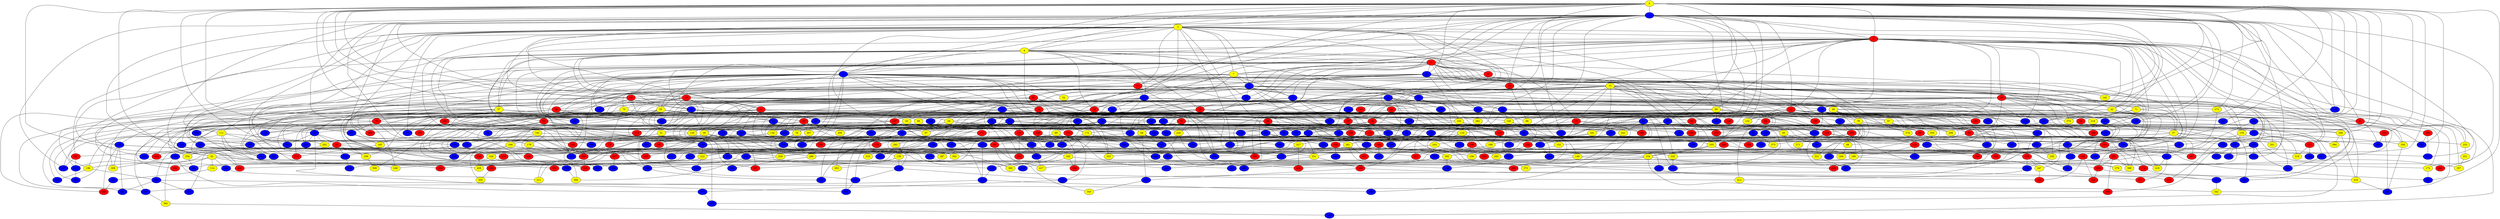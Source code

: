 graph {
0 [style = filled fillcolor = yellow];
1 [style = filled fillcolor = blue];
2 [style = filled fillcolor = yellow];
3 [style = filled fillcolor = red];
4 [style = filled fillcolor = yellow];
5 [style = filled fillcolor = red];
6 [style = filled fillcolor = blue];
7 [style = filled fillcolor = yellow];
8 [style = filled fillcolor = blue];
9 [style = filled fillcolor = blue];
10 [style = filled fillcolor = red];
11 [style = filled fillcolor = red];
12 [style = filled fillcolor = blue];
13 [style = filled fillcolor = red];
14 [style = filled fillcolor = blue];
15 [style = filled fillcolor = yellow];
16 [style = filled fillcolor = red];
17 [style = filled fillcolor = red];
18 [style = filled fillcolor = blue];
19 [style = filled fillcolor = blue];
20 [style = filled fillcolor = blue];
21 [style = filled fillcolor = red];
22 [style = filled fillcolor = blue];
23 [style = filled fillcolor = blue];
24 [style = filled fillcolor = blue];
25 [style = filled fillcolor = red];
26 [style = filled fillcolor = yellow];
27 [style = filled fillcolor = blue];
28 [style = filled fillcolor = yellow];
29 [style = filled fillcolor = red];
30 [style = filled fillcolor = blue];
31 [style = filled fillcolor = red];
32 [style = filled fillcolor = blue];
33 [style = filled fillcolor = yellow];
34 [style = filled fillcolor = blue];
35 [style = filled fillcolor = red];
36 [style = filled fillcolor = red];
37 [style = filled fillcolor = yellow];
38 [style = filled fillcolor = blue];
39 [style = filled fillcolor = yellow];
40 [style = filled fillcolor = red];
41 [style = filled fillcolor = blue];
42 [style = filled fillcolor = blue];
43 [style = filled fillcolor = yellow];
44 [style = filled fillcolor = blue];
45 [style = filled fillcolor = blue];
46 [style = filled fillcolor = yellow];
47 [style = filled fillcolor = blue];
48 [style = filled fillcolor = blue];
49 [style = filled fillcolor = red];
50 [style = filled fillcolor = blue];
51 [style = filled fillcolor = yellow];
52 [style = filled fillcolor = yellow];
53 [style = filled fillcolor = blue];
54 [style = filled fillcolor = blue];
55 [style = filled fillcolor = red];
56 [style = filled fillcolor = red];
57 [style = filled fillcolor = yellow];
58 [style = filled fillcolor = yellow];
59 [style = filled fillcolor = blue];
60 [style = filled fillcolor = red];
61 [style = filled fillcolor = red];
62 [style = filled fillcolor = blue];
63 [style = filled fillcolor = blue];
64 [style = filled fillcolor = yellow];
65 [style = filled fillcolor = red];
66 [style = filled fillcolor = red];
67 [style = filled fillcolor = yellow];
68 [style = filled fillcolor = yellow];
69 [style = filled fillcolor = red];
70 [style = filled fillcolor = yellow];
71 [style = filled fillcolor = yellow];
72 [style = filled fillcolor = red];
73 [style = filled fillcolor = red];
74 [style = filled fillcolor = blue];
75 [style = filled fillcolor = red];
76 [style = filled fillcolor = yellow];
77 [style = filled fillcolor = blue];
78 [style = filled fillcolor = yellow];
79 [style = filled fillcolor = red];
80 [style = filled fillcolor = yellow];
81 [style = filled fillcolor = red];
82 [style = filled fillcolor = red];
83 [style = filled fillcolor = red];
84 [style = filled fillcolor = red];
85 [style = filled fillcolor = red];
86 [style = filled fillcolor = yellow];
87 [style = filled fillcolor = blue];
88 [style = filled fillcolor = red];
89 [style = filled fillcolor = yellow];
90 [style = filled fillcolor = blue];
91 [style = filled fillcolor = blue];
92 [style = filled fillcolor = yellow];
93 [style = filled fillcolor = blue];
94 [style = filled fillcolor = blue];
95 [style = filled fillcolor = yellow];
96 [style = filled fillcolor = blue];
97 [style = filled fillcolor = yellow];
98 [style = filled fillcolor = blue];
99 [style = filled fillcolor = blue];
100 [style = filled fillcolor = blue];
101 [style = filled fillcolor = blue];
102 [style = filled fillcolor = yellow];
103 [style = filled fillcolor = red];
104 [style = filled fillcolor = blue];
105 [style = filled fillcolor = yellow];
106 [style = filled fillcolor = blue];
107 [style = filled fillcolor = red];
108 [style = filled fillcolor = red];
109 [style = filled fillcolor = blue];
110 [style = filled fillcolor = yellow];
111 [style = filled fillcolor = yellow];
112 [style = filled fillcolor = red];
113 [style = filled fillcolor = red];
114 [style = filled fillcolor = yellow];
115 [style = filled fillcolor = blue];
116 [style = filled fillcolor = red];
117 [style = filled fillcolor = blue];
118 [style = filled fillcolor = blue];
119 [style = filled fillcolor = blue];
120 [style = filled fillcolor = yellow];
121 [style = filled fillcolor = blue];
122 [style = filled fillcolor = red];
123 [style = filled fillcolor = blue];
124 [style = filled fillcolor = red];
125 [style = filled fillcolor = blue];
126 [style = filled fillcolor = blue];
127 [style = filled fillcolor = blue];
128 [style = filled fillcolor = blue];
129 [style = filled fillcolor = blue];
130 [style = filled fillcolor = yellow];
131 [style = filled fillcolor = red];
132 [style = filled fillcolor = yellow];
133 [style = filled fillcolor = blue];
134 [style = filled fillcolor = blue];
135 [style = filled fillcolor = blue];
136 [style = filled fillcolor = blue];
137 [style = filled fillcolor = blue];
138 [style = filled fillcolor = blue];
139 [style = filled fillcolor = yellow];
140 [style = filled fillcolor = yellow];
141 [style = filled fillcolor = blue];
142 [style = filled fillcolor = yellow];
143 [style = filled fillcolor = blue];
144 [style = filled fillcolor = red];
145 [style = filled fillcolor = blue];
146 [style = filled fillcolor = red];
147 [style = filled fillcolor = blue];
148 [style = filled fillcolor = red];
149 [style = filled fillcolor = yellow];
150 [style = filled fillcolor = blue];
151 [style = filled fillcolor = blue];
152 [style = filled fillcolor = yellow];
153 [style = filled fillcolor = red];
154 [style = filled fillcolor = yellow];
155 [style = filled fillcolor = yellow];
156 [style = filled fillcolor = blue];
157 [style = filled fillcolor = red];
158 [style = filled fillcolor = red];
159 [style = filled fillcolor = blue];
160 [style = filled fillcolor = red];
161 [style = filled fillcolor = blue];
162 [style = filled fillcolor = yellow];
163 [style = filled fillcolor = red];
164 [style = filled fillcolor = red];
165 [style = filled fillcolor = yellow];
166 [style = filled fillcolor = blue];
167 [style = filled fillcolor = blue];
168 [style = filled fillcolor = yellow];
169 [style = filled fillcolor = blue];
170 [style = filled fillcolor = red];
171 [style = filled fillcolor = red];
172 [style = filled fillcolor = yellow];
173 [style = filled fillcolor = blue];
174 [style = filled fillcolor = yellow];
175 [style = filled fillcolor = blue];
176 [style = filled fillcolor = red];
177 [style = filled fillcolor = blue];
178 [style = filled fillcolor = blue];
179 [style = filled fillcolor = yellow];
180 [style = filled fillcolor = yellow];
181 [style = filled fillcolor = yellow];
182 [style = filled fillcolor = blue];
183 [style = filled fillcolor = blue];
184 [style = filled fillcolor = red];
185 [style = filled fillcolor = blue];
186 [style = filled fillcolor = red];
187 [style = filled fillcolor = blue];
188 [style = filled fillcolor = red];
189 [style = filled fillcolor = yellow];
190 [style = filled fillcolor = yellow];
191 [style = filled fillcolor = blue];
192 [style = filled fillcolor = yellow];
193 [style = filled fillcolor = red];
194 [style = filled fillcolor = red];
195 [style = filled fillcolor = blue];
196 [style = filled fillcolor = yellow];
197 [style = filled fillcolor = blue];
198 [style = filled fillcolor = red];
199 [style = filled fillcolor = red];
200 [style = filled fillcolor = red];
201 [style = filled fillcolor = yellow];
202 [style = filled fillcolor = yellow];
203 [style = filled fillcolor = red];
204 [style = filled fillcolor = blue];
205 [style = filled fillcolor = red];
206 [style = filled fillcolor = yellow];
207 [style = filled fillcolor = yellow];
208 [style = filled fillcolor = red];
209 [style = filled fillcolor = yellow];
210 [style = filled fillcolor = red];
211 [style = filled fillcolor = red];
212 [style = filled fillcolor = blue];
213 [style = filled fillcolor = red];
214 [style = filled fillcolor = blue];
215 [style = filled fillcolor = blue];
216 [style = filled fillcolor = yellow];
217 [style = filled fillcolor = blue];
218 [style = filled fillcolor = blue];
219 [style = filled fillcolor = red];
220 [style = filled fillcolor = yellow];
221 [style = filled fillcolor = blue];
222 [style = filled fillcolor = yellow];
223 [style = filled fillcolor = blue];
224 [style = filled fillcolor = blue];
225 [style = filled fillcolor = red];
226 [style = filled fillcolor = blue];
227 [style = filled fillcolor = blue];
228 [style = filled fillcolor = blue];
229 [style = filled fillcolor = blue];
230 [style = filled fillcolor = blue];
231 [style = filled fillcolor = blue];
232 [style = filled fillcolor = blue];
233 [style = filled fillcolor = blue];
234 [style = filled fillcolor = blue];
235 [style = filled fillcolor = blue];
236 [style = filled fillcolor = red];
237 [style = filled fillcolor = red];
238 [style = filled fillcolor = blue];
239 [style = filled fillcolor = yellow];
240 [style = filled fillcolor = blue];
241 [style = filled fillcolor = red];
242 [style = filled fillcolor = yellow];
243 [style = filled fillcolor = yellow];
244 [style = filled fillcolor = red];
245 [style = filled fillcolor = blue];
246 [style = filled fillcolor = red];
247 [style = filled fillcolor = yellow];
248 [style = filled fillcolor = yellow];
249 [style = filled fillcolor = blue];
250 [style = filled fillcolor = blue];
251 [style = filled fillcolor = yellow];
252 [style = filled fillcolor = blue];
253 [style = filled fillcolor = yellow];
254 [style = filled fillcolor = blue];
255 [style = filled fillcolor = blue];
256 [style = filled fillcolor = blue];
257 [style = filled fillcolor = red];
258 [style = filled fillcolor = red];
259 [style = filled fillcolor = yellow];
260 [style = filled fillcolor = blue];
261 [style = filled fillcolor = yellow];
262 [style = filled fillcolor = red];
263 [style = filled fillcolor = red];
264 [style = filled fillcolor = red];
265 [style = filled fillcolor = yellow];
266 [style = filled fillcolor = yellow];
267 [style = filled fillcolor = red];
268 [style = filled fillcolor = blue];
269 [style = filled fillcolor = blue];
270 [style = filled fillcolor = red];
271 [style = filled fillcolor = yellow];
272 [style = filled fillcolor = blue];
273 [style = filled fillcolor = yellow];
274 [style = filled fillcolor = blue];
275 [style = filled fillcolor = blue];
276 [style = filled fillcolor = blue];
277 [style = filled fillcolor = blue];
278 [style = filled fillcolor = blue];
279 [style = filled fillcolor = blue];
280 [style = filled fillcolor = blue];
281 [style = filled fillcolor = red];
282 [style = filled fillcolor = yellow];
283 [style = filled fillcolor = yellow];
284 [style = filled fillcolor = red];
285 [style = filled fillcolor = red];
286 [style = filled fillcolor = yellow];
287 [style = filled fillcolor = blue];
288 [style = filled fillcolor = red];
289 [style = filled fillcolor = blue];
290 [style = filled fillcolor = blue];
291 [style = filled fillcolor = blue];
292 [style = filled fillcolor = red];
293 [style = filled fillcolor = blue];
294 [style = filled fillcolor = red];
295 [style = filled fillcolor = yellow];
296 [style = filled fillcolor = blue];
297 [style = filled fillcolor = red];
298 [style = filled fillcolor = blue];
299 [style = filled fillcolor = red];
300 [style = filled fillcolor = blue];
301 [style = filled fillcolor = red];
302 [style = filled fillcolor = blue];
303 [style = filled fillcolor = red];
304 [style = filled fillcolor = blue];
305 [style = filled fillcolor = yellow];
306 [style = filled fillcolor = red];
307 [style = filled fillcolor = blue];
308 [style = filled fillcolor = red];
309 [style = filled fillcolor = yellow];
310 [style = filled fillcolor = blue];
311 [style = filled fillcolor = yellow];
312 [style = filled fillcolor = blue];
313 [style = filled fillcolor = blue];
314 [style = filled fillcolor = blue];
315 [style = filled fillcolor = blue];
316 [style = filled fillcolor = yellow];
317 [style = filled fillcolor = blue];
318 [style = filled fillcolor = yellow];
319 [style = filled fillcolor = blue];
320 [style = filled fillcolor = yellow];
321 [style = filled fillcolor = blue];
322 [style = filled fillcolor = blue];
323 [style = filled fillcolor = blue];
324 [style = filled fillcolor = blue];
325 [style = filled fillcolor = blue];
326 [style = filled fillcolor = blue];
327 [style = filled fillcolor = yellow];
328 [style = filled fillcolor = yellow];
329 [style = filled fillcolor = blue];
330 [style = filled fillcolor = blue];
331 [style = filled fillcolor = yellow];
332 [style = filled fillcolor = blue];
333 [style = filled fillcolor = blue];
334 [style = filled fillcolor = yellow];
335 [style = filled fillcolor = blue];
336 [style = filled fillcolor = blue];
337 [style = filled fillcolor = blue];
338 [style = filled fillcolor = blue];
339 [style = filled fillcolor = red];
340 [style = filled fillcolor = blue];
341 [style = filled fillcolor = blue];
342 [style = filled fillcolor = yellow];
343 [style = filled fillcolor = yellow];
344 [style = filled fillcolor = red];
345 [style = filled fillcolor = blue];
346 [style = filled fillcolor = yellow];
347 [style = filled fillcolor = blue];
348 [style = filled fillcolor = blue];
349 [style = filled fillcolor = red];
350 [style = filled fillcolor = blue];
351 [style = filled fillcolor = yellow];
352 [style = filled fillcolor = blue];
353 [style = filled fillcolor = yellow];
354 [style = filled fillcolor = red];
355 [style = filled fillcolor = yellow];
356 [style = filled fillcolor = yellow];
357 [style = filled fillcolor = yellow];
358 [style = filled fillcolor = yellow];
359 [style = filled fillcolor = blue];
360 [style = filled fillcolor = blue];
361 [style = filled fillcolor = blue];
362 [style = filled fillcolor = yellow];
363 [style = filled fillcolor = yellow];
364 [style = filled fillcolor = blue];
365 [style = filled fillcolor = blue];
366 [style = filled fillcolor = yellow];
367 [style = filled fillcolor = red];
368 [style = filled fillcolor = blue];
369 [style = filled fillcolor = blue];
370 [style = filled fillcolor = blue];
371 [style = filled fillcolor = blue];
372 [style = filled fillcolor = yellow];
373 [style = filled fillcolor = yellow];
374 [style = filled fillcolor = blue];
375 [style = filled fillcolor = yellow];
376 [style = filled fillcolor = red];
377 [style = filled fillcolor = red];
378 [style = filled fillcolor = yellow];
379 [style = filled fillcolor = yellow];
380 [style = filled fillcolor = blue];
381 [style = filled fillcolor = red];
382 [style = filled fillcolor = yellow];
383 [style = filled fillcolor = blue];
384 [style = filled fillcolor = blue];
385 [style = filled fillcolor = red];
386 [style = filled fillcolor = red];
387 [style = filled fillcolor = yellow];
388 [style = filled fillcolor = yellow];
389 [style = filled fillcolor = red];
390 [style = filled fillcolor = red];
391 [style = filled fillcolor = blue];
392 [style = filled fillcolor = yellow];
393 [style = filled fillcolor = blue];
394 [style = filled fillcolor = yellow];
395 [style = filled fillcolor = yellow];
396 [style = filled fillcolor = blue];
397 [style = filled fillcolor = blue];
398 [style = filled fillcolor = blue];
399 [style = filled fillcolor = blue];
400 [style = filled fillcolor = red];
401 [style = filled fillcolor = blue];
402 [style = filled fillcolor = red];
403 [style = filled fillcolor = blue];
404 [style = filled fillcolor = blue];
405 [style = filled fillcolor = red];
406 [style = filled fillcolor = blue];
407 [style = filled fillcolor = blue];
408 [style = filled fillcolor = yellow];
409 [style = filled fillcolor = blue];
410 [style = filled fillcolor = red];
411 [style = filled fillcolor = blue];
412 [style = filled fillcolor = yellow];
413 [style = filled fillcolor = blue];
414 [style = filled fillcolor = blue];
415 [style = filled fillcolor = blue];
416 [style = filled fillcolor = yellow];
417 [style = filled fillcolor = yellow];
418 [style = filled fillcolor = blue];
419 [style = filled fillcolor = yellow];
420 [style = filled fillcolor = blue];
421 [style = filled fillcolor = blue];
422 [style = filled fillcolor = red];
423 [style = filled fillcolor = blue];
424 [style = filled fillcolor = blue];
425 [style = filled fillcolor = blue];
426 [style = filled fillcolor = blue];
427 [style = filled fillcolor = blue];
428 [style = filled fillcolor = blue];
429 [style = filled fillcolor = red];
3 -- 397;
0 -- 6;
0 -- 9;
0 -- 13;
0 -- 24;
0 -- 28;
0 -- 45;
0 -- 46;
0 -- 48;
0 -- 55;
0 -- 92;
0 -- 97;
0 -- 142;
0 -- 147;
0 -- 161;
0 -- 164;
0 -- 4;
0 -- 3;
0 -- 2;
0 -- 1;
0 -- 167;
0 -- 177;
0 -- 216;
0 -- 235;
0 -- 240;
0 -- 278;
0 -- 291;
0 -- 329;
0 -- 346;
0 -- 374;
0 -- 401;
0 -- 423;
1 -- 2;
1 -- 3;
1 -- 5;
1 -- 8;
1 -- 10;
1 -- 11;
1 -- 12;
1 -- 17;
1 -- 21;
1 -- 23;
1 -- 25;
1 -- 35;
1 -- 43;
1 -- 61;
1 -- 71;
1 -- 79;
1 -- 100;
1 -- 105;
1 -- 112;
1 -- 119;
1 -- 128;
1 -- 132;
1 -- 136;
1 -- 140;
1 -- 148;
1 -- 174;
1 -- 214;
1 -- 240;
1 -- 248;
1 -- 272;
1 -- 273;
1 -- 317;
1 -- 319;
1 -- 323;
1 -- 338;
1 -- 369;
2 -- 3;
2 -- 4;
2 -- 7;
2 -- 8;
2 -- 9;
2 -- 17;
2 -- 18;
2 -- 21;
2 -- 35;
2 -- 50;
2 -- 61;
2 -- 80;
2 -- 110;
2 -- 111;
2 -- 169;
2 -- 172;
2 -- 173;
2 -- 203;
2 -- 210;
2 -- 237;
2 -- 250;
2 -- 280;
2 -- 292;
2 -- 327;
2 -- 348;
3 -- 4;
3 -- 5;
3 -- 6;
3 -- 7;
3 -- 9;
3 -- 11;
3 -- 15;
3 -- 20;
3 -- 25;
3 -- 36;
3 -- 38;
3 -- 43;
3 -- 67;
3 -- 80;
3 -- 93;
3 -- 96;
3 -- 118;
3 -- 128;
3 -- 163;
3 -- 170;
3 -- 193;
3 -- 201;
3 -- 218;
3 -- 241;
3 -- 253;
3 -- 276;
3 -- 324;
3 -- 426;
4 -- 5;
4 -- 10;
4 -- 16;
4 -- 19;
4 -- 23;
4 -- 27;
4 -- 36;
4 -- 37;
4 -- 49;
4 -- 66;
4 -- 73;
4 -- 76;
4 -- 83;
4 -- 156;
4 -- 196;
4 -- 232;
4 -- 245;
4 -- 407;
5 -- 6;
5 -- 7;
5 -- 11;
5 -- 12;
5 -- 18;
5 -- 19;
5 -- 37;
5 -- 41;
5 -- 43;
5 -- 45;
5 -- 51;
5 -- 57;
5 -- 82;
5 -- 83;
5 -- 113;
5 -- 119;
5 -- 149;
5 -- 160;
5 -- 209;
5 -- 322;
5 -- 332;
5 -- 361;
5 -- 373;
5 -- 378;
5 -- 380;
6 -- 14;
6 -- 15;
6 -- 22;
6 -- 30;
6 -- 31;
6 -- 63;
6 -- 102;
6 -- 107;
6 -- 198;
6 -- 257;
6 -- 409;
7 -- 8;
7 -- 14;
7 -- 55;
7 -- 62;
7 -- 70;
7 -- 153;
7 -- 198;
7 -- 221;
7 -- 223;
7 -- 276;
7 -- 313;
8 -- 13;
8 -- 14;
8 -- 19;
8 -- 20;
8 -- 27;
8 -- 39;
8 -- 52;
8 -- 66;
8 -- 78;
8 -- 80;
8 -- 111;
8 -- 121;
8 -- 122;
8 -- 130;
8 -- 138;
8 -- 183;
8 -- 234;
8 -- 408;
9 -- 10;
9 -- 12;
9 -- 13;
9 -- 15;
9 -- 26;
9 -- 32;
9 -- 35;
9 -- 42;
9 -- 47;
9 -- 52;
9 -- 81;
9 -- 88;
9 -- 127;
9 -- 129;
9 -- 139;
9 -- 143;
9 -- 161;
9 -- 166;
9 -- 172;
9 -- 194;
9 -- 205;
9 -- 229;
9 -- 252;
9 -- 278;
9 -- 310;
9 -- 326;
9 -- 353;
9 -- 370;
10 -- 16;
10 -- 21;
10 -- 22;
10 -- 29;
10 -- 69;
10 -- 70;
10 -- 153;
10 -- 197;
10 -- 209;
10 -- 232;
10 -- 244;
10 -- 250;
10 -- 270;
10 -- 322;
10 -- 426;
11 -- 28;
11 -- 29;
11 -- 54;
11 -- 56;
11 -- 61;
11 -- 62;
11 -- 63;
11 -- 73;
11 -- 78;
11 -- 85;
11 -- 108;
11 -- 110;
11 -- 125;
11 -- 132;
11 -- 137;
11 -- 138;
11 -- 160;
11 -- 181;
11 -- 204;
11 -- 212;
11 -- 221;
11 -- 239;
11 -- 249;
11 -- 266;
11 -- 277;
11 -- 288;
11 -- 335;
11 -- 390;
11 -- 411;
12 -- 86;
12 -- 92;
12 -- 116;
12 -- 282;
12 -- 302;
12 -- 307;
12 -- 320;
12 -- 340;
12 -- 375;
13 -- 18;
13 -- 127;
13 -- 245;
13 -- 258;
13 -- 260;
13 -- 307;
13 -- 333;
13 -- 423;
14 -- 46;
14 -- 90;
14 -- 140;
14 -- 277;
14 -- 358;
15 -- 16;
15 -- 27;
15 -- 30;
15 -- 38;
15 -- 56;
15 -- 64;
15 -- 71;
15 -- 73;
15 -- 93;
15 -- 104;
15 -- 106;
15 -- 127;
15 -- 142;
15 -- 158;
15 -- 173;
15 -- 199;
15 -- 231;
15 -- 287;
15 -- 294;
15 -- 385;
16 -- 74;
16 -- 345;
16 -- 368;
17 -- 23;
17 -- 26;
17 -- 31;
17 -- 33;
17 -- 34;
17 -- 79;
17 -- 102;
17 -- 112;
17 -- 155;
17 -- 296;
17 -- 315;
18 -- 24;
18 -- 39;
18 -- 58;
18 -- 69;
18 -- 94;
18 -- 102;
18 -- 158;
18 -- 246;
18 -- 293;
18 -- 328;
18 -- 334;
18 -- 338;
18 -- 339;
18 -- 359;
19 -- 59;
19 -- 220;
19 -- 240;
20 -- 32;
20 -- 42;
20 -- 44;
20 -- 53;
20 -- 67;
20 -- 82;
20 -- 108;
20 -- 134;
20 -- 136;
20 -- 150;
20 -- 176;
20 -- 189;
20 -- 253;
20 -- 307;
20 -- 396;
21 -- 22;
21 -- 24;
21 -- 33;
21 -- 34;
21 -- 44;
21 -- 65;
21 -- 120;
21 -- 161;
21 -- 175;
21 -- 219;
21 -- 260;
21 -- 266;
21 -- 322;
21 -- 362;
22 -- 34;
22 -- 64;
22 -- 183;
22 -- 389;
23 -- 42;
23 -- 53;
23 -- 66;
23 -- 98;
23 -- 104;
23 -- 128;
23 -- 273;
23 -- 290;
23 -- 321;
23 -- 341;
23 -- 362;
23 -- 376;
23 -- 385;
24 -- 30;
24 -- 60;
24 -- 93;
24 -- 168;
24 -- 207;
24 -- 214;
25 -- 29;
25 -- 38;
25 -- 40;
25 -- 58;
25 -- 65;
25 -- 84;
25 -- 96;
25 -- 101;
25 -- 132;
25 -- 155;
25 -- 175;
25 -- 356;
25 -- 375;
25 -- 413;
26 -- 28;
26 -- 49;
26 -- 76;
26 -- 79;
26 -- 95;
26 -- 120;
26 -- 138;
26 -- 151;
26 -- 182;
26 -- 188;
26 -- 204;
26 -- 213;
26 -- 340;
26 -- 344;
26 -- 387;
26 -- 393;
27 -- 32;
27 -- 88;
27 -- 144;
27 -- 254;
27 -- 284;
27 -- 348;
27 -- 386;
28 -- 39;
28 -- 64;
28 -- 104;
28 -- 137;
28 -- 168;
28 -- 225;
28 -- 299;
29 -- 176;
29 -- 180;
29 -- 188;
29 -- 229;
30 -- 115;
30 -- 253;
30 -- 286;
30 -- 354;
30 -- 373;
31 -- 53;
31 -- 55;
31 -- 113;
31 -- 115;
31 -- 368;
31 -- 369;
31 -- 406;
32 -- 56;
32 -- 85;
32 -- 140;
32 -- 160;
32 -- 261;
32 -- 289;
32 -- 403;
33 -- 76;
33 -- 101;
33 -- 145;
33 -- 204;
33 -- 220;
33 -- 280;
33 -- 417;
34 -- 68;
34 -- 133;
34 -- 176;
34 -- 193;
34 -- 315;
34 -- 354;
35 -- 40;
35 -- 86;
36 -- 90;
36 -- 98;
36 -- 107;
36 -- 131;
36 -- 167;
36 -- 228;
36 -- 329;
36 -- 361;
36 -- 388;
37 -- 50;
37 -- 58;
37 -- 72;
37 -- 107;
37 -- 135;
37 -- 185;
37 -- 216;
37 -- 277;
37 -- 301;
37 -- 309;
37 -- 359;
37 -- 389;
38 -- 47;
38 -- 63;
38 -- 75;
38 -- 103;
38 -- 216;
38 -- 219;
38 -- 234;
39 -- 203;
39 -- 263;
39 -- 286;
40 -- 87;
40 -- 88;
40 -- 89;
40 -- 116;
40 -- 282;
41 -- 123;
41 -- 154;
41 -- 171;
42 -- 47;
42 -- 68;
42 -- 97;
42 -- 117;
42 -- 165;
42 -- 177;
42 -- 182;
42 -- 217;
42 -- 220;
42 -- 289;
43 -- 57;
43 -- 135;
43 -- 215;
43 -- 300;
43 -- 314;
44 -- 190;
44 -- 226;
44 -- 283;
44 -- 299;
44 -- 308;
44 -- 357;
45 -- 117;
45 -- 145;
45 -- 394;
46 -- 72;
46 -- 78;
46 -- 157;
46 -- 226;
46 -- 231;
46 -- 247;
46 -- 293;
46 -- 330;
46 -- 342;
47 -- 50;
47 -- 59;
47 -- 113;
47 -- 118;
47 -- 123;
47 -- 131;
47 -- 146;
47 -- 373;
47 -- 387;
48 -- 77;
48 -- 254;
49 -- 51;
49 -- 91;
49 -- 122;
49 -- 171;
49 -- 198;
49 -- 230;
49 -- 295;
49 -- 317;
49 -- 346;
49 -- 400;
50 -- 81;
50 -- 202;
50 -- 223;
50 -- 291;
50 -- 293;
50 -- 404;
51 -- 202;
53 -- 74;
53 -- 363;
54 -- 77;
54 -- 81;
54 -- 87;
54 -- 121;
54 -- 159;
54 -- 181;
54 -- 214;
54 -- 234;
54 -- 242;
54 -- 246;
54 -- 266;
54 -- 284;
54 -- 297;
54 -- 333;
54 -- 349;
54 -- 411;
54 -- 419;
55 -- 59;
55 -- 62;
55 -- 67;
55 -- 248;
55 -- 291;
55 -- 389;
56 -- 57;
57 -- 60;
57 -- 168;
57 -- 175;
57 -- 193;
57 -- 278;
57 -- 327;
57 -- 414;
58 -- 94;
58 -- 99;
58 -- 101;
59 -- 96;
59 -- 108;
59 -- 129;
59 -- 217;
59 -- 263;
59 -- 360;
59 -- 391;
60 -- 92;
60 -- 343;
60 -- 381;
60 -- 398;
61 -- 124;
61 -- 174;
61 -- 200;
61 -- 256;
62 -- 97;
62 -- 162;
62 -- 260;
62 -- 320;
62 -- 353;
62 -- 376;
64 -- 75;
64 -- 180;
64 -- 325;
64 -- 347;
64 -- 406;
65 -- 105;
65 -- 177;
65 -- 210;
65 -- 425;
66 -- 89;
66 -- 229;
66 -- 276;
67 -- 145;
67 -- 157;
67 -- 206;
67 -- 355;
68 -- 206;
69 -- 84;
69 -- 95;
69 -- 99;
69 -- 117;
69 -- 149;
69 -- 196;
69 -- 383;
70 -- 75;
70 -- 153;
70 -- 169;
70 -- 425;
71 -- 357;
71 -- 375;
71 -- 384;
72 -- 163;
72 -- 178;
72 -- 185;
72 -- 337;
72 -- 361;
73 -- 207;
73 -- 233;
73 -- 246;
73 -- 247;
73 -- 415;
74 -- 77;
74 -- 87;
74 -- 89;
74 -- 98;
74 -- 125;
74 -- 151;
74 -- 222;
74 -- 324;
75 -- 143;
76 -- 218;
76 -- 274;
76 -- 312;
77 -- 112;
77 -- 302;
77 -- 356;
78 -- 120;
78 -- 141;
78 -- 152;
78 -- 184;
78 -- 269;
78 -- 378;
78 -- 407;
79 -- 147;
79 -- 159;
79 -- 259;
79 -- 326;
80 -- 84;
80 -- 86;
80 -- 90;
80 -- 100;
80 -- 103;
80 -- 122;
80 -- 124;
80 -- 148;
80 -- 404;
81 -- 150;
81 -- 209;
81 -- 215;
81 -- 244;
81 -- 298;
82 -- 173;
82 -- 179;
82 -- 366;
82 -- 392;
82 -- 395;
83 -- 238;
83 -- 390;
84 -- 91;
84 -- 106;
84 -- 121;
84 -- 221;
84 -- 256;
85 -- 124;
85 -- 199;
85 -- 412;
87 -- 91;
87 -- 119;
87 -- 158;
87 -- 184;
87 -- 279;
87 -- 328;
88 -- 99;
88 -- 172;
88 -- 416;
89 -- 227;
89 -- 314;
89 -- 334;
90 -- 289;
90 -- 295;
90 -- 300;
91 -- 166;
91 -- 211;
91 -- 223;
92 -- 114;
92 -- 166;
92 -- 196;
92 -- 264;
92 -- 301;
92 -- 379;
93 -- 263;
93 -- 268;
95 -- 287;
95 -- 413;
96 -- 126;
96 -- 149;
96 -- 154;
96 -- 367;
98 -- 105;
98 -- 106;
98 -- 133;
98 -- 152;
98 -- 255;
98 -- 311;
99 -- 185;
99 -- 227;
99 -- 251;
99 -- 279;
100 -- 380;
101 -- 233;
101 -- 259;
101 -- 422;
102 -- 116;
102 -- 170;
102 -- 242;
102 -- 352;
103 -- 285;
104 -- 156;
104 -- 212;
104 -- 336;
105 -- 154;
105 -- 227;
105 -- 235;
105 -- 269;
105 -- 331;
105 -- 417;
106 -- 320;
106 -- 411;
107 -- 130;
107 -- 134;
107 -- 264;
107 -- 376;
108 -- 109;
108 -- 139;
110 -- 114;
110 -- 146;
110 -- 211;
110 -- 252;
110 -- 294;
111 -- 202;
111 -- 213;
111 -- 262;
111 -- 321;
111 -- 384;
112 -- 316;
112 -- 364;
113 -- 205;
114 -- 187;
115 -- 267;
115 -- 274;
116 -- 189;
116 -- 243;
119 -- 400;
120 -- 129;
120 -- 183;
121 -- 190;
121 -- 290;
121 -- 362;
122 -- 233;
122 -- 250;
122 -- 275;
122 -- 347;
122 -- 415;
124 -- 239;
124 -- 271;
124 -- 294;
124 -- 297;
124 -- 304;
124 -- 388;
126 -- 191;
128 -- 141;
128 -- 151;
128 -- 210;
128 -- 255;
128 -- 356;
129 -- 219;
129 -- 399;
130 -- 150;
130 -- 195;
130 -- 249;
130 -- 424;
131 -- 159;
131 -- 225;
132 -- 303;
133 -- 186;
133 -- 312;
133 -- 318;
134 -- 245;
134 -- 251;
136 -- 143;
136 -- 337;
136 -- 346;
137 -- 201;
137 -- 319;
138 -- 290;
138 -- 367;
139 -- 218;
139 -- 257;
139 -- 363;
140 -- 164;
140 -- 261;
140 -- 415;
141 -- 236;
144 -- 194;
145 -- 380;
146 -- 191;
146 -- 265;
147 -- 165;
147 -- 179;
149 -- 174;
149 -- 401;
150 -- 383;
151 -- 156;
152 -- 395;
153 -- 192;
153 -- 205;
153 -- 270;
154 -- 262;
154 -- 284;
154 -- 342;
154 -- 429;
155 -- 197;
155 -- 316;
155 -- 410;
156 -- 222;
156 -- 292;
157 -- 335;
157 -- 399;
157 -- 419;
157 -- 424;
158 -- 163;
158 -- 180;
158 -- 413;
159 -- 162;
159 -- 225;
159 -- 319;
160 -- 331;
162 -- 170;
162 -- 194;
162 -- 392;
163 -- 241;
163 -- 402;
163 -- 422;
164 -- 256;
164 -- 421;
165 -- 213;
166 -- 311;
168 -- 267;
168 -- 280;
168 -- 305;
169 -- 238;
169 -- 258;
169 -- 309;
169 -- 341;
169 -- 392;
169 -- 412;
170 -- 313;
171 -- 283;
172 -- 224;
172 -- 230;
172 -- 249;
172 -- 311;
173 -- 178;
174 -- 235;
175 -- 215;
175 -- 259;
175 -- 367;
175 -- 414;
176 -- 232;
178 -- 186;
178 -- 427;
179 -- 299;
180 -- 285;
180 -- 372;
181 -- 279;
181 -- 418;
183 -- 195;
183 -- 238;
183 -- 334;
183 -- 379;
184 -- 203;
184 -- 206;
184 -- 251;
184 -- 310;
184 -- 329;
184 -- 349;
184 -- 350;
184 -- 387;
185 -- 326;
185 -- 393;
187 -- 258;
189 -- 211;
192 -- 195;
192 -- 208;
192 -- 257;
192 -- 401;
193 -- 222;
193 -- 281;
193 -- 323;
195 -- 309;
195 -- 371;
195 -- 382;
196 -- 298;
196 -- 345;
197 -- 323;
197 -- 379;
197 -- 420;
198 -- 347;
200 -- 272;
200 -- 423;
202 -- 237;
202 -- 268;
203 -- 408;
204 -- 381;
208 -- 236;
209 -- 358;
212 -- 390;
214 -- 261;
214 -- 268;
214 -- 360;
218 -- 314;
218 -- 324;
220 -- 224;
220 -- 372;
221 -- 239;
222 -- 248;
222 -- 310;
223 -- 224;
223 -- 366;
224 -- 274;
227 -- 228;
229 -- 393;
230 -- 303;
230 -- 304;
231 -- 339;
232 -- 381;
232 -- 429;
234 -- 354;
236 -- 247;
236 -- 254;
236 -- 313;
237 -- 315;
237 -- 317;
238 -- 418;
242 -- 386;
243 -- 333;
243 -- 368;
245 -- 321;
247 -- 422;
249 -- 365;
250 -- 272;
250 -- 360;
251 -- 252;
251 -- 308;
253 -- 351;
254 -- 412;
259 -- 338;
260 -- 297;
260 -- 300;
260 -- 330;
260 -- 352;
260 -- 369;
261 -- 353;
261 -- 372;
261 -- 405;
262 -- 305;
263 -- 286;
267 -- 296;
268 -- 386;
273 -- 281;
274 -- 340;
274 -- 403;
275 -- 370;
276 -- 288;
278 -- 306;
279 -- 405;
281 -- 285;
281 -- 306;
281 -- 359;
281 -- 388;
285 -- 402;
285 -- 426;
286 -- 332;
287 -- 331;
289 -- 292;
294 -- 365;
297 -- 328;
298 -- 306;
298 -- 341;
298 -- 427;
299 -- 344;
302 -- 409;
307 -- 336;
307 -- 391;
308 -- 325;
308 -- 377;
313 -- 342;
314 -- 371;
315 -- 384;
319 -- 417;
320 -- 425;
324 -- 404;
325 -- 343;
326 -- 428;
327 -- 385;
327 -- 429;
328 -- 344;
328 -- 428;
329 -- 377;
329 -- 419;
331 -- 374;
333 -- 398;
334 -- 428;
338 -- 391;
339 -- 374;
340 -- 382;
346 -- 394;
346 -- 416;
351 -- 357;
356 -- 421;
359 -- 366;
360 -- 400;
360 -- 408;
365 -- 370;
365 -- 406;
370 -- 410;
371 -- 407;
379 -- 416;
382 -- 397;
395 -- 398;
411 -- 414;
416 -- 421;
}
